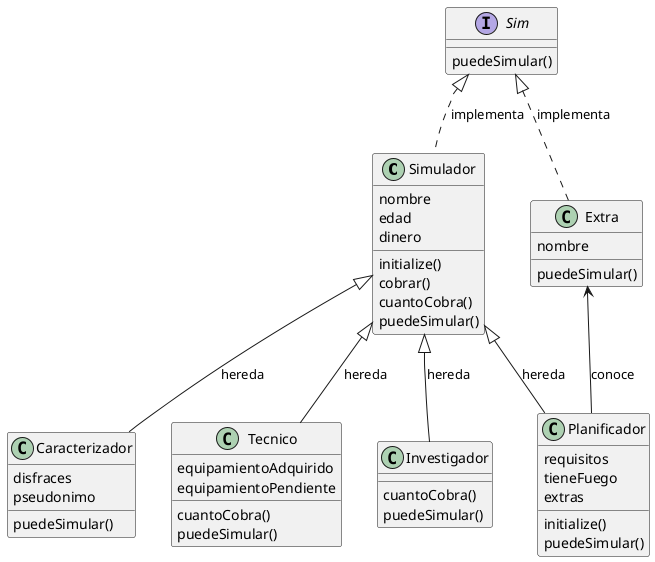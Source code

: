 @startuml
class Simulador {
	nombre
	edad
	dinero

    initialize() 
    cobrar() 	
    cuantoCobra() 
    puedeSimular()
}

class Planificador {
	requisitos
    tieneFuego
    extras 

    initialize()
	puedeSimular()
}

class Caracterizador {
    disfraces
    pseudonimo
	
	puedeSimular()
}

class Tecnico {
	equipamientoAdquirido 
	equipamientoPendiente
	
    cuantoCobra() 
    puedeSimular()
}

class Investigador {
	cuantoCobra() 
	puedeSimular()
}

class Extra {
	nombre
	
	puedeSimular()
}

interface Sim{
    puedeSimular()
}

Simulador <|-- Planificador : hereda
Simulador <|-- Caracterizador : hereda
Simulador <|-- Tecnico  : hereda
Simulador <|-- Investigador : hereda
Extra <-- Planificador : conoce
Sim <|.. Simulador : implementa
Sim <|.. Extra : implementa
@enduml